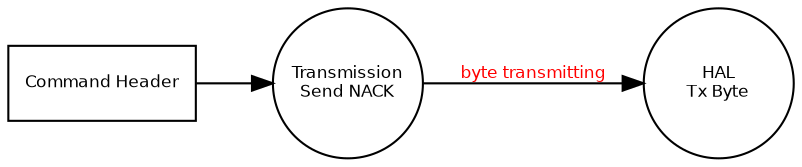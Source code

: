 digraph Trans_GetHeader {

rankdir = LR

 node [
         fontname = "Bitstream Vera Sans"
         fontsize = 8
         shape = "record"
     ]

 edge [
         fontname = "Bitstream Vera Sans"
         fontsize = 8
         fontcolor = "Red"
     ]
header [label="Command Header"];
sendnack [label="Transmission\nSend NACK", shape="circle", fixedsize=true, width=1];
hal_io_tx [label="HAL\nTx Byte", shape="circle", fixedsize=true, width=1];

header -> sendnack
sendnack -> hal_io_tx [label="byte transmitting"]

}
